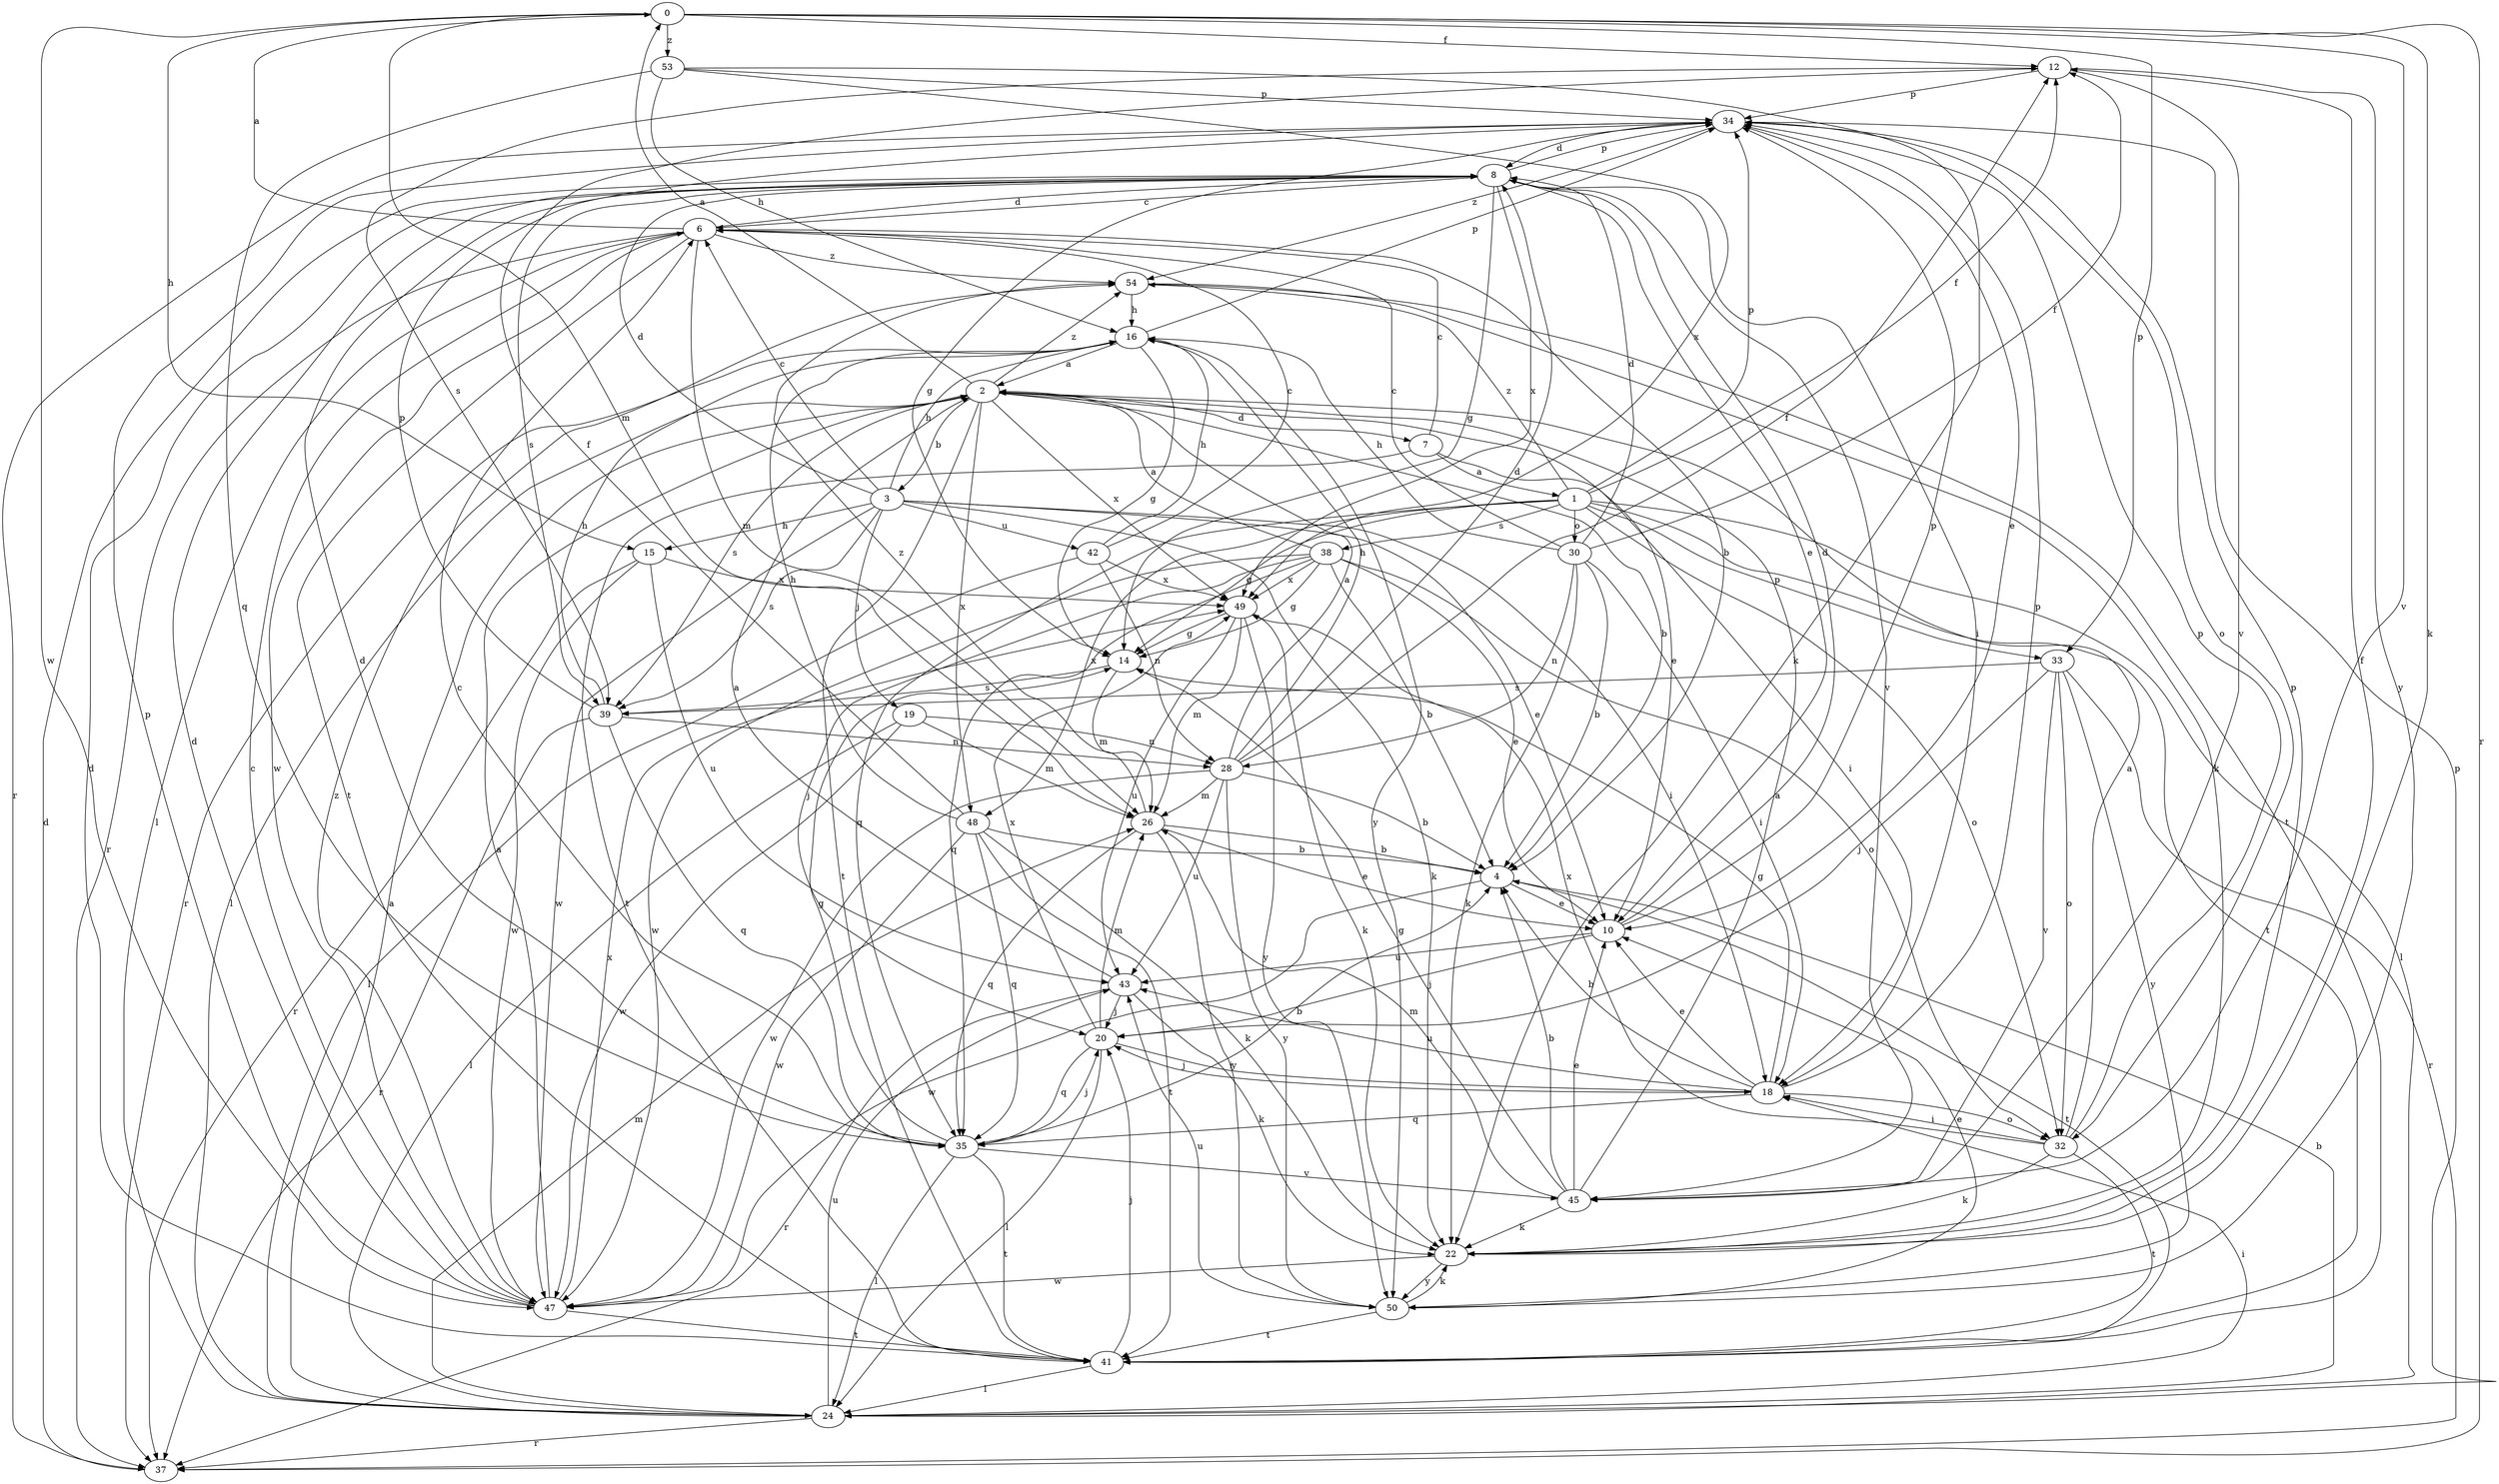 strict digraph  {
0;
1;
2;
3;
4;
6;
7;
8;
10;
12;
14;
15;
16;
18;
19;
20;
22;
24;
26;
28;
30;
32;
33;
34;
35;
37;
38;
39;
41;
42;
43;
45;
47;
48;
49;
50;
53;
54;
0 -> 12  [label=f];
0 -> 15  [label=h];
0 -> 22  [label=k];
0 -> 26  [label=m];
0 -> 33  [label=p];
0 -> 37  [label=r];
0 -> 45  [label=v];
0 -> 47  [label=w];
0 -> 53  [label=z];
1 -> 12  [label=f];
1 -> 14  [label=g];
1 -> 24  [label=l];
1 -> 30  [label=o];
1 -> 32  [label=o];
1 -> 33  [label=p];
1 -> 34  [label=p];
1 -> 35  [label=q];
1 -> 38  [label=s];
1 -> 41  [label=t];
1 -> 48  [label=x];
1 -> 54  [label=z];
2 -> 0  [label=a];
2 -> 3  [label=b];
2 -> 4  [label=b];
2 -> 7  [label=d];
2 -> 10  [label=e];
2 -> 24  [label=l];
2 -> 39  [label=s];
2 -> 41  [label=t];
2 -> 48  [label=x];
2 -> 49  [label=x];
2 -> 54  [label=z];
3 -> 6  [label=c];
3 -> 8  [label=d];
3 -> 10  [label=e];
3 -> 15  [label=h];
3 -> 16  [label=h];
3 -> 18  [label=i];
3 -> 19  [label=j];
3 -> 22  [label=k];
3 -> 39  [label=s];
3 -> 42  [label=u];
3 -> 47  [label=w];
4 -> 10  [label=e];
4 -> 41  [label=t];
4 -> 47  [label=w];
6 -> 0  [label=a];
6 -> 4  [label=b];
6 -> 8  [label=d];
6 -> 24  [label=l];
6 -> 26  [label=m];
6 -> 37  [label=r];
6 -> 41  [label=t];
6 -> 47  [label=w];
6 -> 54  [label=z];
7 -> 1  [label=a];
7 -> 6  [label=c];
7 -> 18  [label=i];
7 -> 41  [label=t];
8 -> 6  [label=c];
8 -> 10  [label=e];
8 -> 14  [label=g];
8 -> 18  [label=i];
8 -> 34  [label=p];
8 -> 39  [label=s];
8 -> 45  [label=v];
8 -> 49  [label=x];
10 -> 8  [label=d];
10 -> 20  [label=j];
10 -> 34  [label=p];
10 -> 43  [label=u];
12 -> 34  [label=p];
12 -> 39  [label=s];
12 -> 45  [label=v];
12 -> 50  [label=y];
14 -> 26  [label=m];
14 -> 39  [label=s];
15 -> 37  [label=r];
15 -> 43  [label=u];
15 -> 47  [label=w];
15 -> 49  [label=x];
16 -> 2  [label=a];
16 -> 14  [label=g];
16 -> 34  [label=p];
16 -> 37  [label=r];
16 -> 50  [label=y];
18 -> 4  [label=b];
18 -> 10  [label=e];
18 -> 14  [label=g];
18 -> 20  [label=j];
18 -> 32  [label=o];
18 -> 34  [label=p];
18 -> 35  [label=q];
18 -> 43  [label=u];
19 -> 24  [label=l];
19 -> 26  [label=m];
19 -> 28  [label=n];
19 -> 47  [label=w];
20 -> 18  [label=i];
20 -> 24  [label=l];
20 -> 26  [label=m];
20 -> 35  [label=q];
20 -> 49  [label=x];
22 -> 12  [label=f];
22 -> 34  [label=p];
22 -> 47  [label=w];
22 -> 50  [label=y];
24 -> 2  [label=a];
24 -> 4  [label=b];
24 -> 18  [label=i];
24 -> 26  [label=m];
24 -> 34  [label=p];
24 -> 37  [label=r];
24 -> 43  [label=u];
26 -> 4  [label=b];
26 -> 10  [label=e];
26 -> 35  [label=q];
26 -> 50  [label=y];
26 -> 54  [label=z];
28 -> 2  [label=a];
28 -> 4  [label=b];
28 -> 8  [label=d];
28 -> 12  [label=f];
28 -> 16  [label=h];
28 -> 26  [label=m];
28 -> 43  [label=u];
28 -> 47  [label=w];
28 -> 50  [label=y];
30 -> 4  [label=b];
30 -> 6  [label=c];
30 -> 8  [label=d];
30 -> 12  [label=f];
30 -> 16  [label=h];
30 -> 18  [label=i];
30 -> 22  [label=k];
30 -> 28  [label=n];
32 -> 2  [label=a];
32 -> 18  [label=i];
32 -> 22  [label=k];
32 -> 34  [label=p];
32 -> 41  [label=t];
32 -> 49  [label=x];
33 -> 20  [label=j];
33 -> 32  [label=o];
33 -> 37  [label=r];
33 -> 39  [label=s];
33 -> 45  [label=v];
33 -> 50  [label=y];
34 -> 8  [label=d];
34 -> 10  [label=e];
34 -> 14  [label=g];
34 -> 32  [label=o];
34 -> 37  [label=r];
34 -> 54  [label=z];
35 -> 4  [label=b];
35 -> 6  [label=c];
35 -> 8  [label=d];
35 -> 14  [label=g];
35 -> 20  [label=j];
35 -> 24  [label=l];
35 -> 41  [label=t];
35 -> 45  [label=v];
37 -> 8  [label=d];
38 -> 2  [label=a];
38 -> 4  [label=b];
38 -> 10  [label=e];
38 -> 14  [label=g];
38 -> 20  [label=j];
38 -> 32  [label=o];
38 -> 35  [label=q];
38 -> 47  [label=w];
38 -> 49  [label=x];
39 -> 16  [label=h];
39 -> 28  [label=n];
39 -> 34  [label=p];
39 -> 35  [label=q];
39 -> 37  [label=r];
41 -> 8  [label=d];
41 -> 20  [label=j];
41 -> 24  [label=l];
42 -> 6  [label=c];
42 -> 16  [label=h];
42 -> 24  [label=l];
42 -> 28  [label=n];
42 -> 49  [label=x];
43 -> 2  [label=a];
43 -> 20  [label=j];
43 -> 22  [label=k];
43 -> 37  [label=r];
45 -> 2  [label=a];
45 -> 4  [label=b];
45 -> 10  [label=e];
45 -> 14  [label=g];
45 -> 22  [label=k];
45 -> 26  [label=m];
47 -> 2  [label=a];
47 -> 6  [label=c];
47 -> 8  [label=d];
47 -> 34  [label=p];
47 -> 41  [label=t];
47 -> 49  [label=x];
47 -> 54  [label=z];
48 -> 4  [label=b];
48 -> 12  [label=f];
48 -> 16  [label=h];
48 -> 22  [label=k];
48 -> 35  [label=q];
48 -> 41  [label=t];
48 -> 47  [label=w];
49 -> 14  [label=g];
49 -> 22  [label=k];
49 -> 26  [label=m];
49 -> 43  [label=u];
49 -> 50  [label=y];
50 -> 10  [label=e];
50 -> 22  [label=k];
50 -> 41  [label=t];
50 -> 43  [label=u];
53 -> 16  [label=h];
53 -> 22  [label=k];
53 -> 34  [label=p];
53 -> 35  [label=q];
53 -> 49  [label=x];
54 -> 16  [label=h];
54 -> 22  [label=k];
54 -> 41  [label=t];
}
